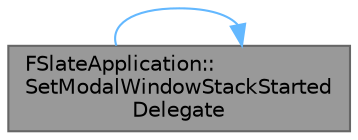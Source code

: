 digraph "FSlateApplication::SetModalWindowStackStartedDelegate"
{
 // INTERACTIVE_SVG=YES
 // LATEX_PDF_SIZE
  bgcolor="transparent";
  edge [fontname=Helvetica,fontsize=10,labelfontname=Helvetica,labelfontsize=10];
  node [fontname=Helvetica,fontsize=10,shape=box,height=0.2,width=0.4];
  rankdir="LR";
  Node1 [id="Node000001",label="FSlateApplication::\lSetModalWindowStackStarted\lDelegate",height=0.2,width=0.4,color="gray40", fillcolor="grey60", style="filled", fontcolor="black",tooltip="Sets the delegate for when a modal window stack begins."];
  Node1 -> Node1 [id="edge1_Node000001_Node000001",color="steelblue1",style="solid",tooltip=" "];
}
